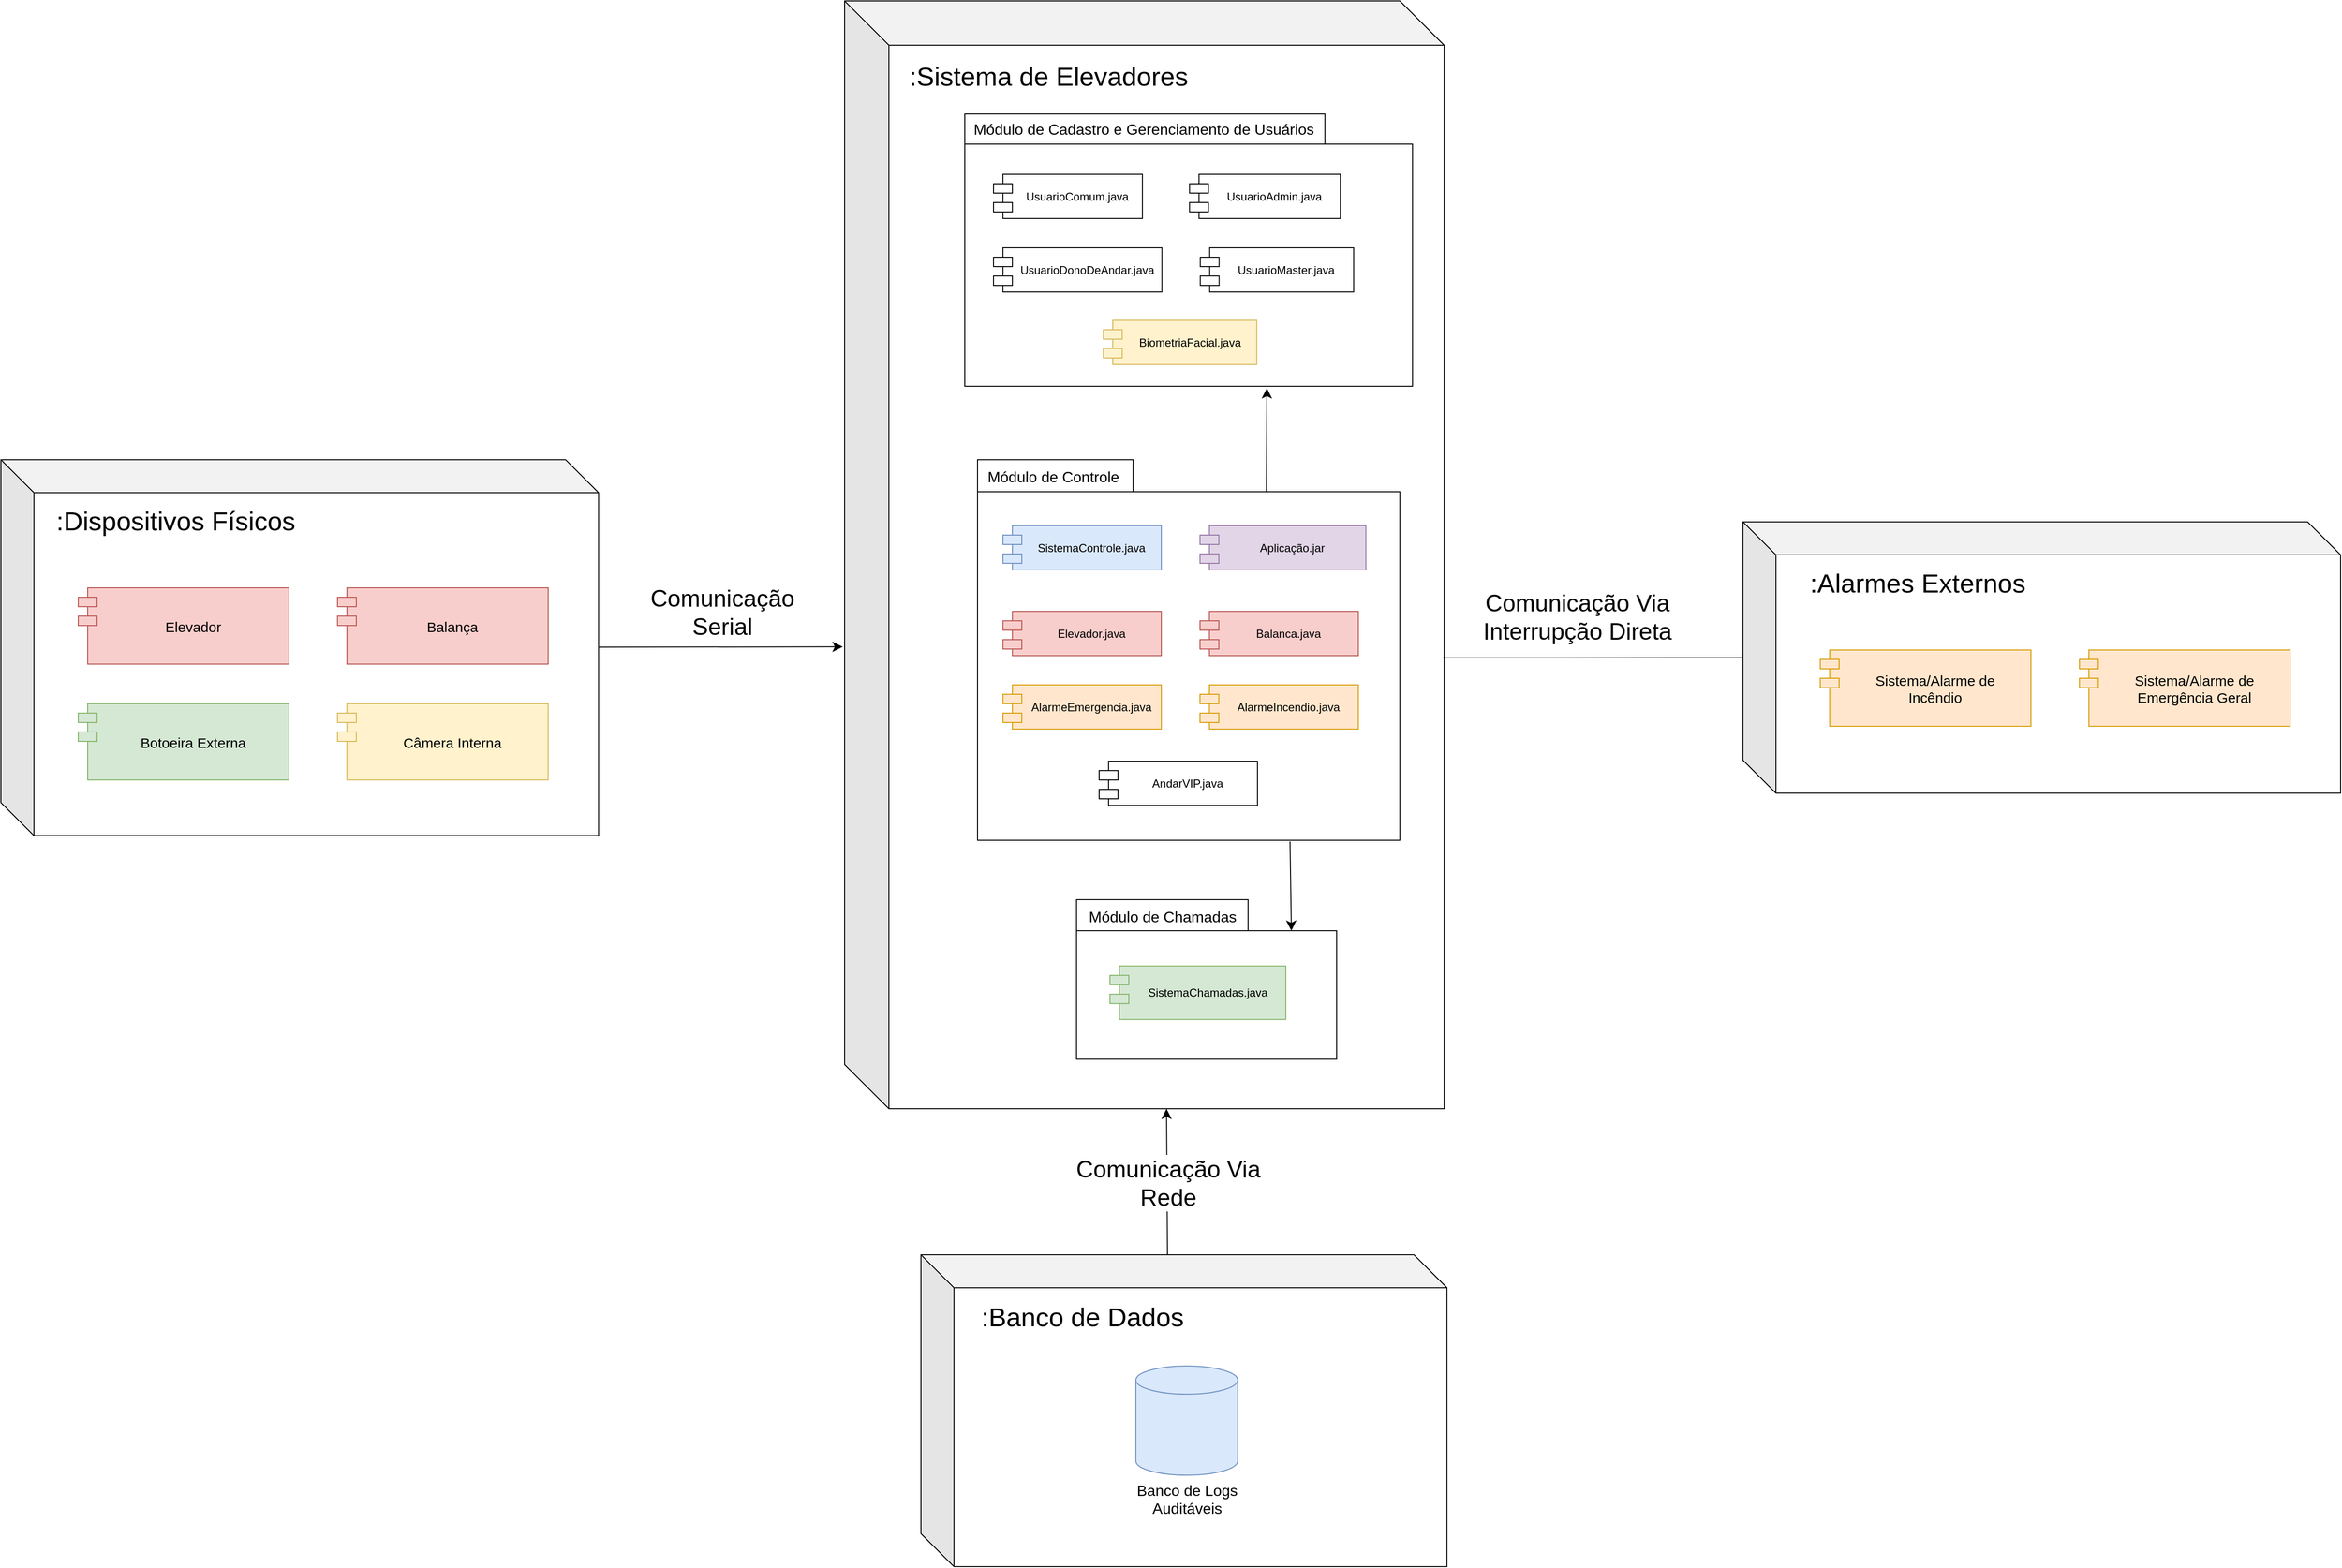 <mxfile version="24.7.17">
  <diagram name="Page-1" id="Q8VN7l7i25jah2S_l-86">
    <mxGraphModel dx="4387" dy="2669" grid="0" gridSize="10" guides="1" tooltips="1" connect="1" arrows="1" fold="1" page="0" pageScale="1" pageWidth="850" pageHeight="1100" math="0" shadow="0">
      <root>
        <mxCell id="0" />
        <mxCell id="1" parent="0" />
        <mxCell id="ZGo7D5QhrN8pxMV9q4w--100" value="" style="shape=cube;whiteSpace=wrap;html=1;boundedLbl=1;backgroundOutline=1;darkOpacity=0.05;darkOpacity2=0.1;fontFamily=Helvetica;fontSize=12;fontColor=default;labelBackgroundColor=default;size=47;" parent="1" vertex="1">
          <mxGeometry x="10" y="-656" width="636" height="1176" as="geometry" />
        </mxCell>
        <mxCell id="ZGo7D5QhrN8pxMV9q4w--99" value="" style="group" parent="1" vertex="1" connectable="0">
          <mxGeometry x="137.5" y="-536" width="475" height="317" as="geometry" />
        </mxCell>
        <mxCell id="ZGo7D5QhrN8pxMV9q4w--11" value="" style="shape=folder;fontStyle=1;spacingTop=10;tabWidth=382;tabHeight=32;tabPosition=left;html=1;whiteSpace=wrap;" parent="ZGo7D5QhrN8pxMV9q4w--99" vertex="1">
          <mxGeometry width="475" height="289" as="geometry" />
        </mxCell>
        <mxCell id="ZGo7D5QhrN8pxMV9q4w--12" value="Módulo de Cadastro e Gerenciamento de Usuários" style="text;html=1;align=center;verticalAlign=middle;resizable=0;points=[];autosize=1;strokeColor=none;fillColor=none;fontSize=16;" parent="ZGo7D5QhrN8pxMV9q4w--99" vertex="1">
          <mxGeometry width="379" height="31" as="geometry" />
        </mxCell>
        <mxCell id="ZGo7D5QhrN8pxMV9q4w--13" value="UsuarioComum.java" style="shape=module;align=left;spacingLeft=20;align=center;verticalAlign=middle;whiteSpace=wrap;html=1;" parent="ZGo7D5QhrN8pxMV9q4w--99" vertex="1">
          <mxGeometry x="30.467" y="64" width="157.957" height="47" as="geometry" />
        </mxCell>
        <mxCell id="ZGo7D5QhrN8pxMV9q4w--15" value="UsuarioAdmin.java" style="shape=module;align=left;spacingLeft=20;align=center;verticalAlign=middle;whiteSpace=wrap;html=1;" parent="ZGo7D5QhrN8pxMV9q4w--99" vertex="1">
          <mxGeometry x="238.444" y="64" width="159.899" height="47" as="geometry" />
        </mxCell>
        <mxCell id="ZGo7D5QhrN8pxMV9q4w--17" value="UsuarioDonoDeAndar.java" style="shape=module;align=left;spacingLeft=20;align=center;verticalAlign=middle;whiteSpace=wrap;html=1;" parent="ZGo7D5QhrN8pxMV9q4w--99" vertex="1">
          <mxGeometry x="30.459" y="142" width="178.655" height="47" as="geometry" />
        </mxCell>
        <mxCell id="ZGo7D5QhrN8pxMV9q4w--18" value="UsuarioMaster.java" style="shape=module;align=left;spacingLeft=20;align=center;verticalAlign=middle;whiteSpace=wrap;html=1;" parent="ZGo7D5QhrN8pxMV9q4w--99" vertex="1">
          <mxGeometry x="249.801" y="142" width="162.749" height="47" as="geometry" />
        </mxCell>
        <mxCell id="_Qf676ePmuhAdZhrlXYI-3" value="BiometriaFacial.java" style="shape=module;align=left;spacingLeft=20;align=center;verticalAlign=middle;whiteSpace=wrap;html=1;fillColor=#fff2cc;strokeColor=#d6b656;" vertex="1" parent="ZGo7D5QhrN8pxMV9q4w--99">
          <mxGeometry x="147.001" y="219" width="162.749" height="47" as="geometry" />
        </mxCell>
        <mxCell id="ZGo7D5QhrN8pxMV9q4w--101" value=":Sistema de Elevadores" style="text;html=1;align=center;verticalAlign=middle;whiteSpace=wrap;rounded=0;fontSize=28;fontFamily=Helvetica;fontColor=default;labelBackgroundColor=default;" parent="1" vertex="1">
          <mxGeometry x="57" y="-591" width="339" height="29" as="geometry" />
        </mxCell>
        <mxCell id="ZGo7D5QhrN8pxMV9q4w--110" style="edgeStyle=none;shape=connector;curved=0;rounded=1;orthogonalLoop=1;jettySize=auto;html=1;exitX=0.001;exitY=0.501;exitDx=0;exitDy=0;exitPerimeter=0;entryX=0.998;entryY=0.593;entryDx=0;entryDy=0;entryPerimeter=0;strokeColor=default;align=center;verticalAlign=middle;fontFamily=Helvetica;fontSize=12;fontColor=default;labelBackgroundColor=default;startSize=8;endArrow=none;endSize=8;endFill=0;" parent="1" source="ZGo7D5QhrN8pxMV9q4w--103" target="ZGo7D5QhrN8pxMV9q4w--100" edge="1">
          <mxGeometry relative="1" as="geometry" />
        </mxCell>
        <mxCell id="ZGo7D5QhrN8pxMV9q4w--111" value="Comunicação Via&lt;div style=&quot;font-size: 25px;&quot;&gt;Interrupção Direta&lt;/div&gt;" style="edgeLabel;html=1;align=center;verticalAlign=middle;resizable=0;points=[];fontSize=25;fontFamily=Helvetica;fontColor=default;labelBackgroundColor=default;" parent="ZGo7D5QhrN8pxMV9q4w--110" vertex="1" connectable="0">
          <mxGeometry x="0.049" y="-3" relative="1" as="geometry">
            <mxPoint x="-9" y="-42" as="offset" />
          </mxGeometry>
        </mxCell>
        <mxCell id="_Qf676ePmuhAdZhrlXYI-2" value="" style="group" vertex="1" connectable="0" parent="1">
          <mxGeometry x="256" y="298" width="276" height="169.4" as="geometry" />
        </mxCell>
        <mxCell id="ZGo7D5QhrN8pxMV9q4w--44" value="" style="shape=folder;fontStyle=1;spacingTop=10;tabWidth=182;tabHeight=33;tabPosition=left;html=1;whiteSpace=wrap;" parent="_Qf676ePmuhAdZhrlXYI-2" vertex="1">
          <mxGeometry width="276" height="169.4" as="geometry" />
        </mxCell>
        <mxCell id="ZGo7D5QhrN8pxMV9q4w--45" value="Módulo de Chamadas" style="text;html=1;align=center;verticalAlign=middle;resizable=0;points=[];autosize=1;strokeColor=none;fillColor=none;fontSize=16;" parent="_Qf676ePmuhAdZhrlXYI-2" vertex="1">
          <mxGeometry x="3.043" y="2.4" width="175" height="31" as="geometry" />
        </mxCell>
        <mxCell id="ZGo7D5QhrN8pxMV9q4w--46" value="SistemaChamadas.java" style="shape=module;align=left;spacingLeft=20;align=center;verticalAlign=middle;whiteSpace=wrap;html=1;fillColor=#d5e8d4;strokeColor=#82b366;" parent="_Qf676ePmuhAdZhrlXYI-2" vertex="1">
          <mxGeometry x="35.515" y="70.4" width="186.544" height="56.84" as="geometry" />
        </mxCell>
        <mxCell id="ZGo7D5QhrN8pxMV9q4w--19" value="" style="shape=folder;fontStyle=1;spacingTop=10;tabWidth=165;tabHeight=34;tabPosition=left;html=1;whiteSpace=wrap;container=0;" parent="1" vertex="1">
          <mxGeometry x="151" y="-169" width="448" height="404" as="geometry" />
        </mxCell>
        <mxCell id="ZGo7D5QhrN8pxMV9q4w--20" value="Módulo de Controle" style="text;html=1;align=center;verticalAlign=middle;resizable=0;points=[];autosize=1;strokeColor=none;fillColor=none;fontSize=16;container=0;" parent="1" vertex="1">
          <mxGeometry x="152" y="-167" width="158" height="31" as="geometry" />
        </mxCell>
        <mxCell id="ZGo7D5QhrN8pxMV9q4w--21" value="Aplicação.jar" style="shape=module;align=left;spacingLeft=20;align=center;verticalAlign=middle;whiteSpace=wrap;html=1;container=0;fillColor=#e1d5e7;strokeColor=#9673a6;" parent="1" vertex="1">
          <mxGeometry x="387" y="-99" width="176" height="47" as="geometry" />
        </mxCell>
        <mxCell id="ZGo7D5QhrN8pxMV9q4w--25" value="SistemaControle.java" style="shape=module;align=left;spacingLeft=20;align=center;verticalAlign=middle;whiteSpace=wrap;html=1;container=0;fillColor=#dae8fc;strokeColor=#6c8ebf;" parent="1" vertex="1">
          <mxGeometry x="178" y="-99" width="168" height="47" as="geometry" />
        </mxCell>
        <mxCell id="_Qf676ePmuhAdZhrlXYI-5" value="Elevador.java" style="shape=module;align=left;spacingLeft=20;align=center;verticalAlign=middle;whiteSpace=wrap;html=1;container=0;fillColor=#f8cecc;strokeColor=#b85450;" vertex="1" parent="1">
          <mxGeometry x="178" y="-8" width="168" height="47" as="geometry" />
        </mxCell>
        <mxCell id="_Qf676ePmuhAdZhrlXYI-6" value="Balanca.java" style="shape=module;align=left;spacingLeft=20;align=center;verticalAlign=middle;whiteSpace=wrap;html=1;container=0;fillColor=#f8cecc;strokeColor=#b85450;" vertex="1" parent="1">
          <mxGeometry x="387" y="-8" width="168" height="47" as="geometry" />
        </mxCell>
        <mxCell id="_Qf676ePmuhAdZhrlXYI-7" value="AlarmeEmergencia.java" style="shape=module;align=left;spacingLeft=20;align=center;verticalAlign=middle;whiteSpace=wrap;html=1;container=0;fillColor=#ffe6cc;strokeColor=#d79b00;" vertex="1" parent="1">
          <mxGeometry x="178" y="70" width="168" height="47" as="geometry" />
        </mxCell>
        <mxCell id="_Qf676ePmuhAdZhrlXYI-10" value="AlarmeIncendio.java" style="shape=module;align=left;spacingLeft=20;align=center;verticalAlign=middle;whiteSpace=wrap;html=1;container=0;fillColor=#ffe6cc;strokeColor=#d79b00;" vertex="1" parent="1">
          <mxGeometry x="387" y="70" width="168" height="47" as="geometry" />
        </mxCell>
        <mxCell id="_Qf676ePmuhAdZhrlXYI-11" value="AndarVIP.java" style="shape=module;align=left;spacingLeft=20;align=center;verticalAlign=middle;whiteSpace=wrap;html=1;container=0;" vertex="1" parent="1">
          <mxGeometry x="280" y="151" width="168" height="47" as="geometry" />
        </mxCell>
        <mxCell id="_Qf676ePmuhAdZhrlXYI-12" value="" style="group" vertex="1" connectable="0" parent="1">
          <mxGeometry x="963" y="-103" width="634" height="288" as="geometry" />
        </mxCell>
        <mxCell id="ZGo7D5QhrN8pxMV9q4w--103" value="" style="shape=cube;whiteSpace=wrap;html=1;boundedLbl=1;backgroundOutline=1;darkOpacity=0.05;darkOpacity2=0.1;fontFamily=Helvetica;fontSize=12;fontColor=default;labelBackgroundColor=default;size=35;" parent="_Qf676ePmuhAdZhrlXYI-12" vertex="1">
          <mxGeometry width="634" height="288" as="geometry" />
        </mxCell>
        <mxCell id="ZGo7D5QhrN8pxMV9q4w--106" value=":Alarmes Externos" style="text;html=1;align=center;verticalAlign=middle;whiteSpace=wrap;rounded=0;fontSize=28;fontFamily=Helvetica;fontColor=default;labelBackgroundColor=default;" parent="_Qf676ePmuhAdZhrlXYI-12" vertex="1">
          <mxGeometry x="54" y="50" width="263" height="29" as="geometry" />
        </mxCell>
        <mxCell id="ZGo7D5QhrN8pxMV9q4w--108" value="Sistema/Alarme de&lt;div&gt;Incêndio&lt;/div&gt;" style="shape=module;align=left;spacingLeft=20;align=center;verticalAlign=middle;whiteSpace=wrap;html=1;fontSize=15;fillColor=#ffe6cc;strokeColor=#d79b00;" parent="_Qf676ePmuhAdZhrlXYI-12" vertex="1">
          <mxGeometry x="82" y="136" width="223.5" height="81" as="geometry" />
        </mxCell>
        <mxCell id="ZGo7D5QhrN8pxMV9q4w--109" value="Sistema/Alarme de&lt;div&gt;Emergência Geral&lt;/div&gt;" style="shape=module;align=left;spacingLeft=20;align=center;verticalAlign=middle;whiteSpace=wrap;html=1;fontSize=15;fillColor=#ffe6cc;strokeColor=#d79b00;" parent="_Qf676ePmuhAdZhrlXYI-12" vertex="1">
          <mxGeometry x="357" y="136" width="223.5" height="81" as="geometry" />
        </mxCell>
        <mxCell id="_Qf676ePmuhAdZhrlXYI-18" style="edgeStyle=none;curved=1;rounded=0;orthogonalLoop=1;jettySize=auto;html=1;entryX=-0.003;entryY=0.583;entryDx=0;entryDy=0;entryPerimeter=0;fontSize=12;startSize=8;endSize=8;" edge="1" parent="1" source="_Qf676ePmuhAdZhrlXYI-14" target="ZGo7D5QhrN8pxMV9q4w--100">
          <mxGeometry relative="1" as="geometry" />
        </mxCell>
        <mxCell id="_Qf676ePmuhAdZhrlXYI-19" value="Comunicação&lt;div&gt;Serial&lt;/div&gt;" style="edgeLabel;html=1;align=center;verticalAlign=middle;resizable=0;points=[];fontSize=25;" vertex="1" connectable="0" parent="_Qf676ePmuhAdZhrlXYI-18">
          <mxGeometry x="-0.154" relative="1" as="geometry">
            <mxPoint x="21" y="-38" as="offset" />
          </mxGeometry>
        </mxCell>
        <mxCell id="_Qf676ePmuhAdZhrlXYI-21" value="" style="group" vertex="1" connectable="0" parent="1">
          <mxGeometry x="-885" y="-169" width="634" height="399" as="geometry" />
        </mxCell>
        <mxCell id="_Qf676ePmuhAdZhrlXYI-14" value="" style="shape=cube;whiteSpace=wrap;html=1;boundedLbl=1;backgroundOutline=1;darkOpacity=0.05;darkOpacity2=0.1;fontFamily=Helvetica;fontSize=12;fontColor=default;labelBackgroundColor=default;size=35;container=0;" vertex="1" parent="_Qf676ePmuhAdZhrlXYI-21">
          <mxGeometry width="634" height="399" as="geometry" />
        </mxCell>
        <mxCell id="_Qf676ePmuhAdZhrlXYI-15" value=":Dispositivos Físicos" style="text;html=1;align=center;verticalAlign=middle;whiteSpace=wrap;rounded=0;fontSize=28;fontFamily=Helvetica;fontColor=default;labelBackgroundColor=default;container=0;" vertex="1" parent="_Qf676ePmuhAdZhrlXYI-21">
          <mxGeometry x="54" y="50" width="263" height="29" as="geometry" />
        </mxCell>
        <mxCell id="_Qf676ePmuhAdZhrlXYI-16" value="Elevador" style="shape=module;align=left;spacingLeft=20;align=center;verticalAlign=middle;whiteSpace=wrap;html=1;fontSize=15;fillColor=#f8cecc;strokeColor=#b85450;container=0;" vertex="1" parent="_Qf676ePmuhAdZhrlXYI-21">
          <mxGeometry x="82" y="136" width="223.5" height="81" as="geometry" />
        </mxCell>
        <mxCell id="_Qf676ePmuhAdZhrlXYI-17" value="Balança" style="shape=module;align=left;spacingLeft=20;align=center;verticalAlign=middle;whiteSpace=wrap;html=1;fontSize=15;fillColor=#f8cecc;strokeColor=#b85450;container=0;" vertex="1" parent="_Qf676ePmuhAdZhrlXYI-21">
          <mxGeometry x="357" y="136" width="223.5" height="81" as="geometry" />
        </mxCell>
        <mxCell id="_Qf676ePmuhAdZhrlXYI-20" value="Botoeira Externa" style="shape=module;align=left;spacingLeft=20;align=center;verticalAlign=middle;whiteSpace=wrap;html=1;fontSize=15;fillColor=#d5e8d4;strokeColor=#82b366;container=0;" vertex="1" parent="_Qf676ePmuhAdZhrlXYI-21">
          <mxGeometry x="82" y="259" width="223.5" height="81" as="geometry" />
        </mxCell>
        <mxCell id="_Qf676ePmuhAdZhrlXYI-28" value="Câmera Interna" style="shape=module;align=left;spacingLeft=20;align=center;verticalAlign=middle;whiteSpace=wrap;html=1;fontSize=15;fillColor=#fff2cc;strokeColor=#d6b656;container=0;" vertex="1" parent="_Qf676ePmuhAdZhrlXYI-21">
          <mxGeometry x="357" y="259" width="223.5" height="81" as="geometry" />
        </mxCell>
        <mxCell id="_Qf676ePmuhAdZhrlXYI-30" value="" style="shape=cube;whiteSpace=wrap;html=1;boundedLbl=1;backgroundOutline=1;darkOpacity=0.05;darkOpacity2=0.1;fontFamily=Helvetica;fontSize=12;fontColor=default;labelBackgroundColor=default;size=35;container=0;" vertex="1" parent="1">
          <mxGeometry x="91" y="675" width="558" height="331" as="geometry" />
        </mxCell>
        <mxCell id="_Qf676ePmuhAdZhrlXYI-31" value=":Banco de Dados" style="text;html=1;align=center;verticalAlign=middle;whiteSpace=wrap;rounded=0;fontSize=28;fontFamily=Helvetica;fontColor=default;labelBackgroundColor=default;container=0;" vertex="1" parent="1">
          <mxGeometry x="131" y="726" width="263" height="29" as="geometry" />
        </mxCell>
        <mxCell id="_Qf676ePmuhAdZhrlXYI-36" value="Banco de Logs&lt;div style=&quot;font-size: 16px;&quot;&gt;Auditáveis&lt;/div&gt;" style="shape=cylinder3;html=1;boundedLbl=1;backgroundOutline=1;size=15;labelPosition=center;verticalLabelPosition=bottom;align=center;verticalAlign=top;fillColor=#dae8fc;strokeColor=#6c8ebf;fontSize=16;" vertex="1" parent="1">
          <mxGeometry x="319" y="793" width="108" height="116" as="geometry" />
        </mxCell>
        <mxCell id="_Qf676ePmuhAdZhrlXYI-37" style="edgeStyle=none;curved=1;rounded=0;orthogonalLoop=1;jettySize=auto;html=1;exitX=0;exitY=0;exitDx=261.5;exitDy=0;exitPerimeter=0;entryX=0;entryY=0;entryDx=341.5;entryDy=1176;entryPerimeter=0;fontSize=12;startSize=8;endSize=8;" edge="1" parent="1" source="_Qf676ePmuhAdZhrlXYI-30" target="ZGo7D5QhrN8pxMV9q4w--100">
          <mxGeometry relative="1" as="geometry" />
        </mxCell>
        <mxCell id="_Qf676ePmuhAdZhrlXYI-38" value="&lt;font style=&quot;font-size: 25px;&quot;&gt;Comunicação Via&lt;/font&gt;&lt;div&gt;&lt;font style=&quot;font-size: 25px;&quot;&gt;Rede&lt;/font&gt;&lt;/div&gt;" style="edgeLabel;html=1;align=center;verticalAlign=middle;resizable=0;points=[];fontSize=12;" vertex="1" connectable="0" parent="_Qf676ePmuhAdZhrlXYI-37">
          <mxGeometry x="-0.003" y="-1" relative="1" as="geometry">
            <mxPoint as="offset" />
          </mxGeometry>
        </mxCell>
        <mxCell id="_Qf676ePmuhAdZhrlXYI-39" style="edgeStyle=none;curved=1;rounded=0;orthogonalLoop=1;jettySize=auto;html=1;exitX=0;exitY=0;exitDx=306.5;exitDy=34;exitPerimeter=0;fontSize=12;startSize=8;endSize=8;" edge="1" parent="1" source="ZGo7D5QhrN8pxMV9q4w--19">
          <mxGeometry relative="1" as="geometry">
            <mxPoint x="458" y="-245" as="targetPoint" />
          </mxGeometry>
        </mxCell>
        <mxCell id="_Qf676ePmuhAdZhrlXYI-40" style="edgeStyle=none;curved=1;rounded=0;orthogonalLoop=1;jettySize=auto;html=1;entryX=0.826;entryY=0.195;entryDx=0;entryDy=0;entryPerimeter=0;fontSize=12;startSize=8;endSize=8;exitX=0.74;exitY=1.003;exitDx=0;exitDy=0;exitPerimeter=0;" edge="1" parent="1" source="ZGo7D5QhrN8pxMV9q4w--19" target="ZGo7D5QhrN8pxMV9q4w--44">
          <mxGeometry relative="1" as="geometry" />
        </mxCell>
      </root>
    </mxGraphModel>
  </diagram>
</mxfile>
